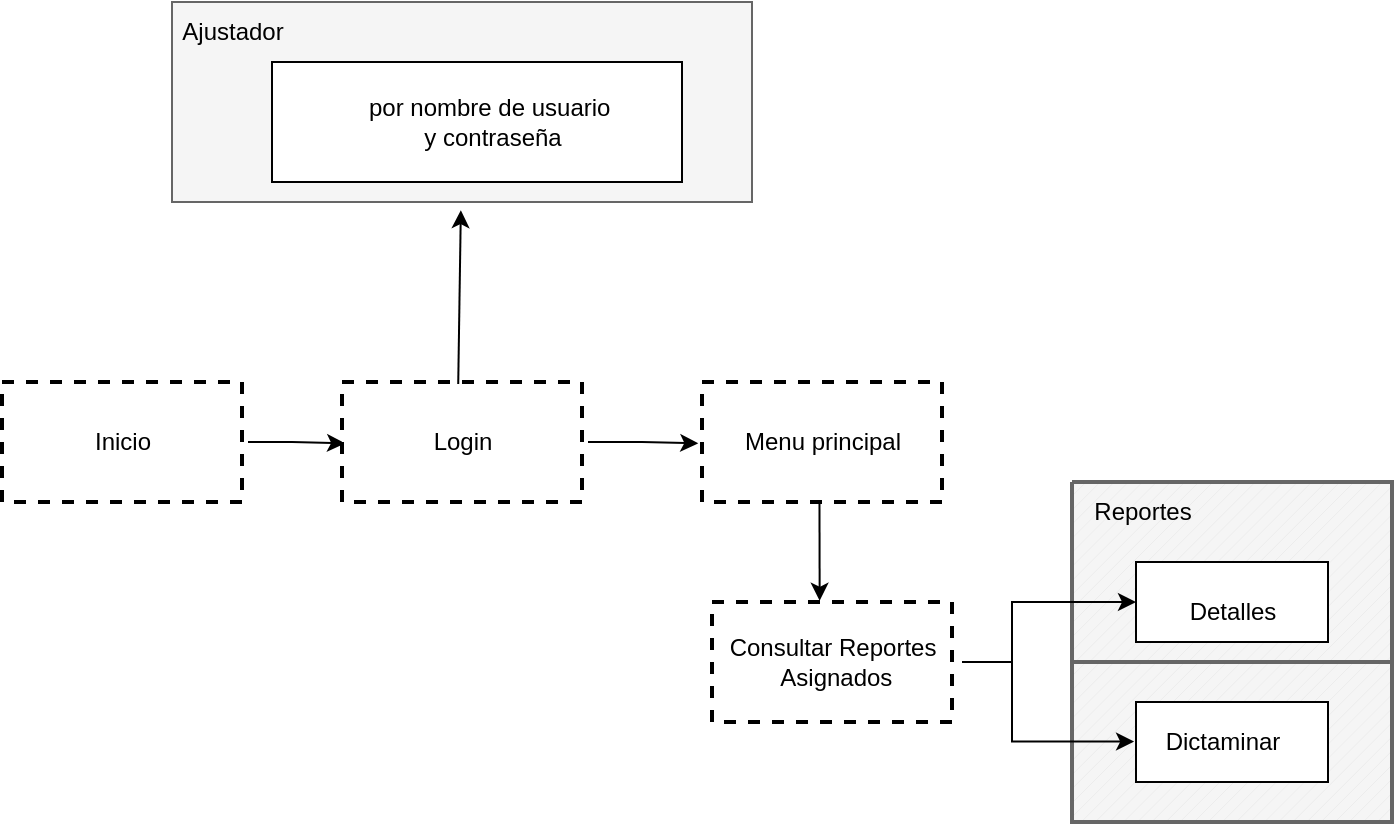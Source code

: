 <mxfile version="20.5.1" type="device"><diagram id="Ob0ietzUFDSr0lahZCCH" name="Página-1"><mxGraphModel dx="1695" dy="492" grid="1" gridSize="10" guides="1" tooltips="1" connect="1" arrows="1" fold="1" page="1" pageScale="1" pageWidth="827" pageHeight="1169" math="0" shadow="0"><root><mxCell id="0"/><mxCell id="1" parent="0"/><mxCell id="btz0wEvB0ahrszcbxeuw-1" value="" style="verticalLabelPosition=bottom;verticalAlign=top;html=1;shape=mxgraph.basic.rect;fillColor2=none;strokeWidth=2;size=20;indent=5;dashed=1;perimeterSpacing=3;" vertex="1" parent="1"><mxGeometry x="120" y="220" width="120" height="60" as="geometry"/></mxCell><mxCell id="btz0wEvB0ahrszcbxeuw-2" value="Menu principal" style="text;html=1;align=center;verticalAlign=middle;resizable=0;points=[];autosize=1;strokeColor=none;fillColor=none;" vertex="1" parent="1"><mxGeometry x="130" y="235" width="100" height="30" as="geometry"/></mxCell><mxCell id="btz0wEvB0ahrszcbxeuw-3" value="" style="verticalLabelPosition=bottom;verticalAlign=top;html=1;shape=mxgraph.basic.rect;fillColor2=none;strokeWidth=2;size=20;indent=5;dashed=1;perimeterSpacing=3;" vertex="1" parent="1"><mxGeometry x="125" y="330" width="120" height="60" as="geometry"/></mxCell><mxCell id="btz0wEvB0ahrszcbxeuw-4" value="" style="verticalLabelPosition=bottom;verticalAlign=top;html=1;shape=mxgraph.basic.patternFillRect;fillStyle=diag;step=5;fillStrokeWidth=0.2;fillStrokeColor=#dddddd;strokeWidth=2;fillColor=#f5f5f5;fontColor=#333333;strokeColor=#666666;" vertex="1" parent="1"><mxGeometry x="305" y="270" width="160" height="90" as="geometry"/></mxCell><mxCell id="btz0wEvB0ahrszcbxeuw-6" value="Reportes" style="text;html=1;align=center;verticalAlign=middle;resizable=0;points=[];autosize=1;strokeColor=none;fillColor=none;" vertex="1" parent="1"><mxGeometry x="305" y="270" width="70" height="30" as="geometry"/></mxCell><mxCell id="btz0wEvB0ahrszcbxeuw-8" value="" style="verticalLabelPosition=bottom;verticalAlign=top;html=1;shape=mxgraph.basic.patternFillRect;fillStyle=diag;step=5;fillStrokeWidth=0.2;fillStrokeColor=#dddddd;strokeWidth=2;fillColor=#f5f5f5;fontColor=#333333;strokeColor=#666666;" vertex="1" parent="1"><mxGeometry x="305" y="360" width="160" height="80" as="geometry"/></mxCell><mxCell id="btz0wEvB0ahrszcbxeuw-16" style="edgeStyle=orthogonalEdgeStyle;rounded=0;orthogonalLoop=1;jettySize=auto;html=1;entryX=-0.01;entryY=0.495;entryDx=0;entryDy=0;entryPerimeter=0;" edge="1" parent="1" source="btz0wEvB0ahrszcbxeuw-9" target="btz0wEvB0ahrszcbxeuw-12"><mxGeometry relative="1" as="geometry"><Array as="points"><mxPoint x="275" y="360"/><mxPoint x="275" y="400"/></Array></mxGeometry></mxCell><mxCell id="btz0wEvB0ahrszcbxeuw-17" style="edgeStyle=orthogonalEdgeStyle;rounded=0;orthogonalLoop=1;jettySize=auto;html=1;" edge="1" parent="1" source="btz0wEvB0ahrszcbxeuw-9" target="btz0wEvB0ahrszcbxeuw-11"><mxGeometry relative="1" as="geometry"><Array as="points"><mxPoint x="275" y="360"/><mxPoint x="275" y="330"/></Array></mxGeometry></mxCell><mxCell id="btz0wEvB0ahrszcbxeuw-9" value="Consultar Reportes&lt;br&gt;&amp;nbsp;Asignados" style="text;html=1;align=center;verticalAlign=middle;resizable=0;points=[];autosize=1;strokeColor=none;fillColor=none;" vertex="1" parent="1"><mxGeometry x="120" y="340" width="130" height="40" as="geometry"/></mxCell><mxCell id="btz0wEvB0ahrszcbxeuw-11" value="" style="verticalLabelPosition=bottom;verticalAlign=top;html=1;shape=mxgraph.basic.rect;fillColor2=none;strokeWidth=1;size=20;indent=5;" vertex="1" parent="1"><mxGeometry x="337" y="310" width="96" height="40" as="geometry"/></mxCell><mxCell id="btz0wEvB0ahrszcbxeuw-12" value="" style="verticalLabelPosition=bottom;verticalAlign=top;html=1;shape=mxgraph.basic.rect;fillColor2=none;strokeWidth=1;size=20;indent=5;" vertex="1" parent="1"><mxGeometry x="337" y="380" width="96" height="40" as="geometry"/></mxCell><mxCell id="btz0wEvB0ahrszcbxeuw-13" value="Detalles" style="text;html=1;align=center;verticalAlign=middle;resizable=0;points=[];autosize=1;strokeColor=none;fillColor=none;" vertex="1" parent="1"><mxGeometry x="350" y="320" width="70" height="30" as="geometry"/></mxCell><mxCell id="btz0wEvB0ahrszcbxeuw-14" value="Dictaminar" style="text;html=1;align=center;verticalAlign=middle;resizable=0;points=[];autosize=1;strokeColor=none;fillColor=none;" vertex="1" parent="1"><mxGeometry x="340" y="385" width="80" height="30" as="geometry"/></mxCell><mxCell id="btz0wEvB0ahrszcbxeuw-24" style="edgeStyle=orthogonalEdgeStyle;rounded=0;orthogonalLoop=1;jettySize=auto;html=1;entryX=0.036;entryY=0.51;entryDx=0;entryDy=0;entryPerimeter=0;" edge="1" parent="1" source="btz0wEvB0ahrszcbxeuw-19" target="btz0wEvB0ahrszcbxeuw-20"><mxGeometry relative="1" as="geometry"><mxPoint x="-70" y="280" as="targetPoint"/></mxGeometry></mxCell><mxCell id="btz0wEvB0ahrszcbxeuw-19" value="" style="verticalLabelPosition=bottom;verticalAlign=top;html=1;shape=mxgraph.basic.rect;fillColor2=none;strokeWidth=2;size=20;indent=5;dashed=1;perimeterSpacing=3;" vertex="1" parent="1"><mxGeometry x="-230" y="220" width="120" height="60" as="geometry"/></mxCell><mxCell id="btz0wEvB0ahrszcbxeuw-25" style="edgeStyle=orthogonalEdgeStyle;rounded=0;orthogonalLoop=1;jettySize=auto;html=1;entryX=0.009;entryY=0.51;entryDx=0;entryDy=0;entryPerimeter=0;" edge="1" parent="1" source="btz0wEvB0ahrszcbxeuw-20" target="btz0wEvB0ahrszcbxeuw-1"><mxGeometry relative="1" as="geometry"/></mxCell><mxCell id="btz0wEvB0ahrszcbxeuw-20" value="" style="verticalLabelPosition=bottom;verticalAlign=top;html=1;shape=mxgraph.basic.rect;fillColor2=none;strokeWidth=2;size=20;indent=5;dashed=1;perimeterSpacing=3;" vertex="1" parent="1"><mxGeometry x="-60" y="220" width="120" height="60" as="geometry"/></mxCell><mxCell id="btz0wEvB0ahrszcbxeuw-22" value="Inicio" style="text;html=1;align=center;verticalAlign=middle;resizable=0;points=[];autosize=1;strokeColor=none;fillColor=none;" vertex="1" parent="1"><mxGeometry x="-195" y="235" width="50" height="30" as="geometry"/></mxCell><mxCell id="btz0wEvB0ahrszcbxeuw-23" value="Login" style="text;html=1;align=center;verticalAlign=middle;resizable=0;points=[];autosize=1;strokeColor=none;fillColor=none;" vertex="1" parent="1"><mxGeometry x="-25" y="235" width="50" height="30" as="geometry"/></mxCell><mxCell id="btz0wEvB0ahrszcbxeuw-26" value="" style="verticalLabelPosition=bottom;verticalAlign=top;html=1;shape=mxgraph.basic.rect;fillColor2=none;strokeWidth=1;size=20;indent=5;fillColor=#f5f5f5;fontColor=#333333;strokeColor=#666666;" vertex="1" parent="1"><mxGeometry x="-145" y="30" width="290" height="100" as="geometry"/></mxCell><mxCell id="btz0wEvB0ahrszcbxeuw-27" value="Ajustador" style="text;html=1;align=center;verticalAlign=middle;resizable=0;points=[];autosize=1;strokeColor=none;fillColor=none;" vertex="1" parent="1"><mxGeometry x="-150" y="30" width="70" height="30" as="geometry"/></mxCell><mxCell id="btz0wEvB0ahrszcbxeuw-28" value="" style="verticalLabelPosition=bottom;verticalAlign=top;html=1;shape=mxgraph.basic.rect;fillColor2=none;strokeWidth=1;size=20;indent=5;" vertex="1" parent="1"><mxGeometry x="-95" y="60" width="205" height="60" as="geometry"/></mxCell><mxCell id="btz0wEvB0ahrszcbxeuw-29" value="por nombre de usuario&amp;nbsp;&lt;br&gt;y contraseña" style="text;html=1;align=center;verticalAlign=middle;resizable=0;points=[];autosize=1;strokeColor=none;fillColor=none;" vertex="1" parent="1"><mxGeometry x="-60" y="70" width="150" height="40" as="geometry"/></mxCell><mxCell id="btz0wEvB0ahrszcbxeuw-31" value="" style="endArrow=classic;html=1;rounded=0;exitX=0.485;exitY=0.061;exitDx=0;exitDy=0;exitPerimeter=0;entryX=0.498;entryY=1.041;entryDx=0;entryDy=0;entryPerimeter=0;" edge="1" parent="1" source="btz0wEvB0ahrszcbxeuw-20" target="btz0wEvB0ahrszcbxeuw-26"><mxGeometry width="50" height="50" relative="1" as="geometry"><mxPoint x="-70" y="220" as="sourcePoint"/><mxPoint x="-20" y="170" as="targetPoint"/></mxGeometry></mxCell><mxCell id="btz0wEvB0ahrszcbxeuw-32" value="" style="endArrow=classic;html=1;rounded=0;exitX=0.49;exitY=0.964;exitDx=0;exitDy=0;exitPerimeter=0;entryX=0.451;entryY=0.036;entryDx=0;entryDy=0;entryPerimeter=0;" edge="1" parent="1" source="btz0wEvB0ahrszcbxeuw-1" target="btz0wEvB0ahrszcbxeuw-3"><mxGeometry width="50" height="50" relative="1" as="geometry"><mxPoint x="120" y="360" as="sourcePoint"/><mxPoint x="170" y="310" as="targetPoint"/></mxGeometry></mxCell></root></mxGraphModel></diagram></mxfile>